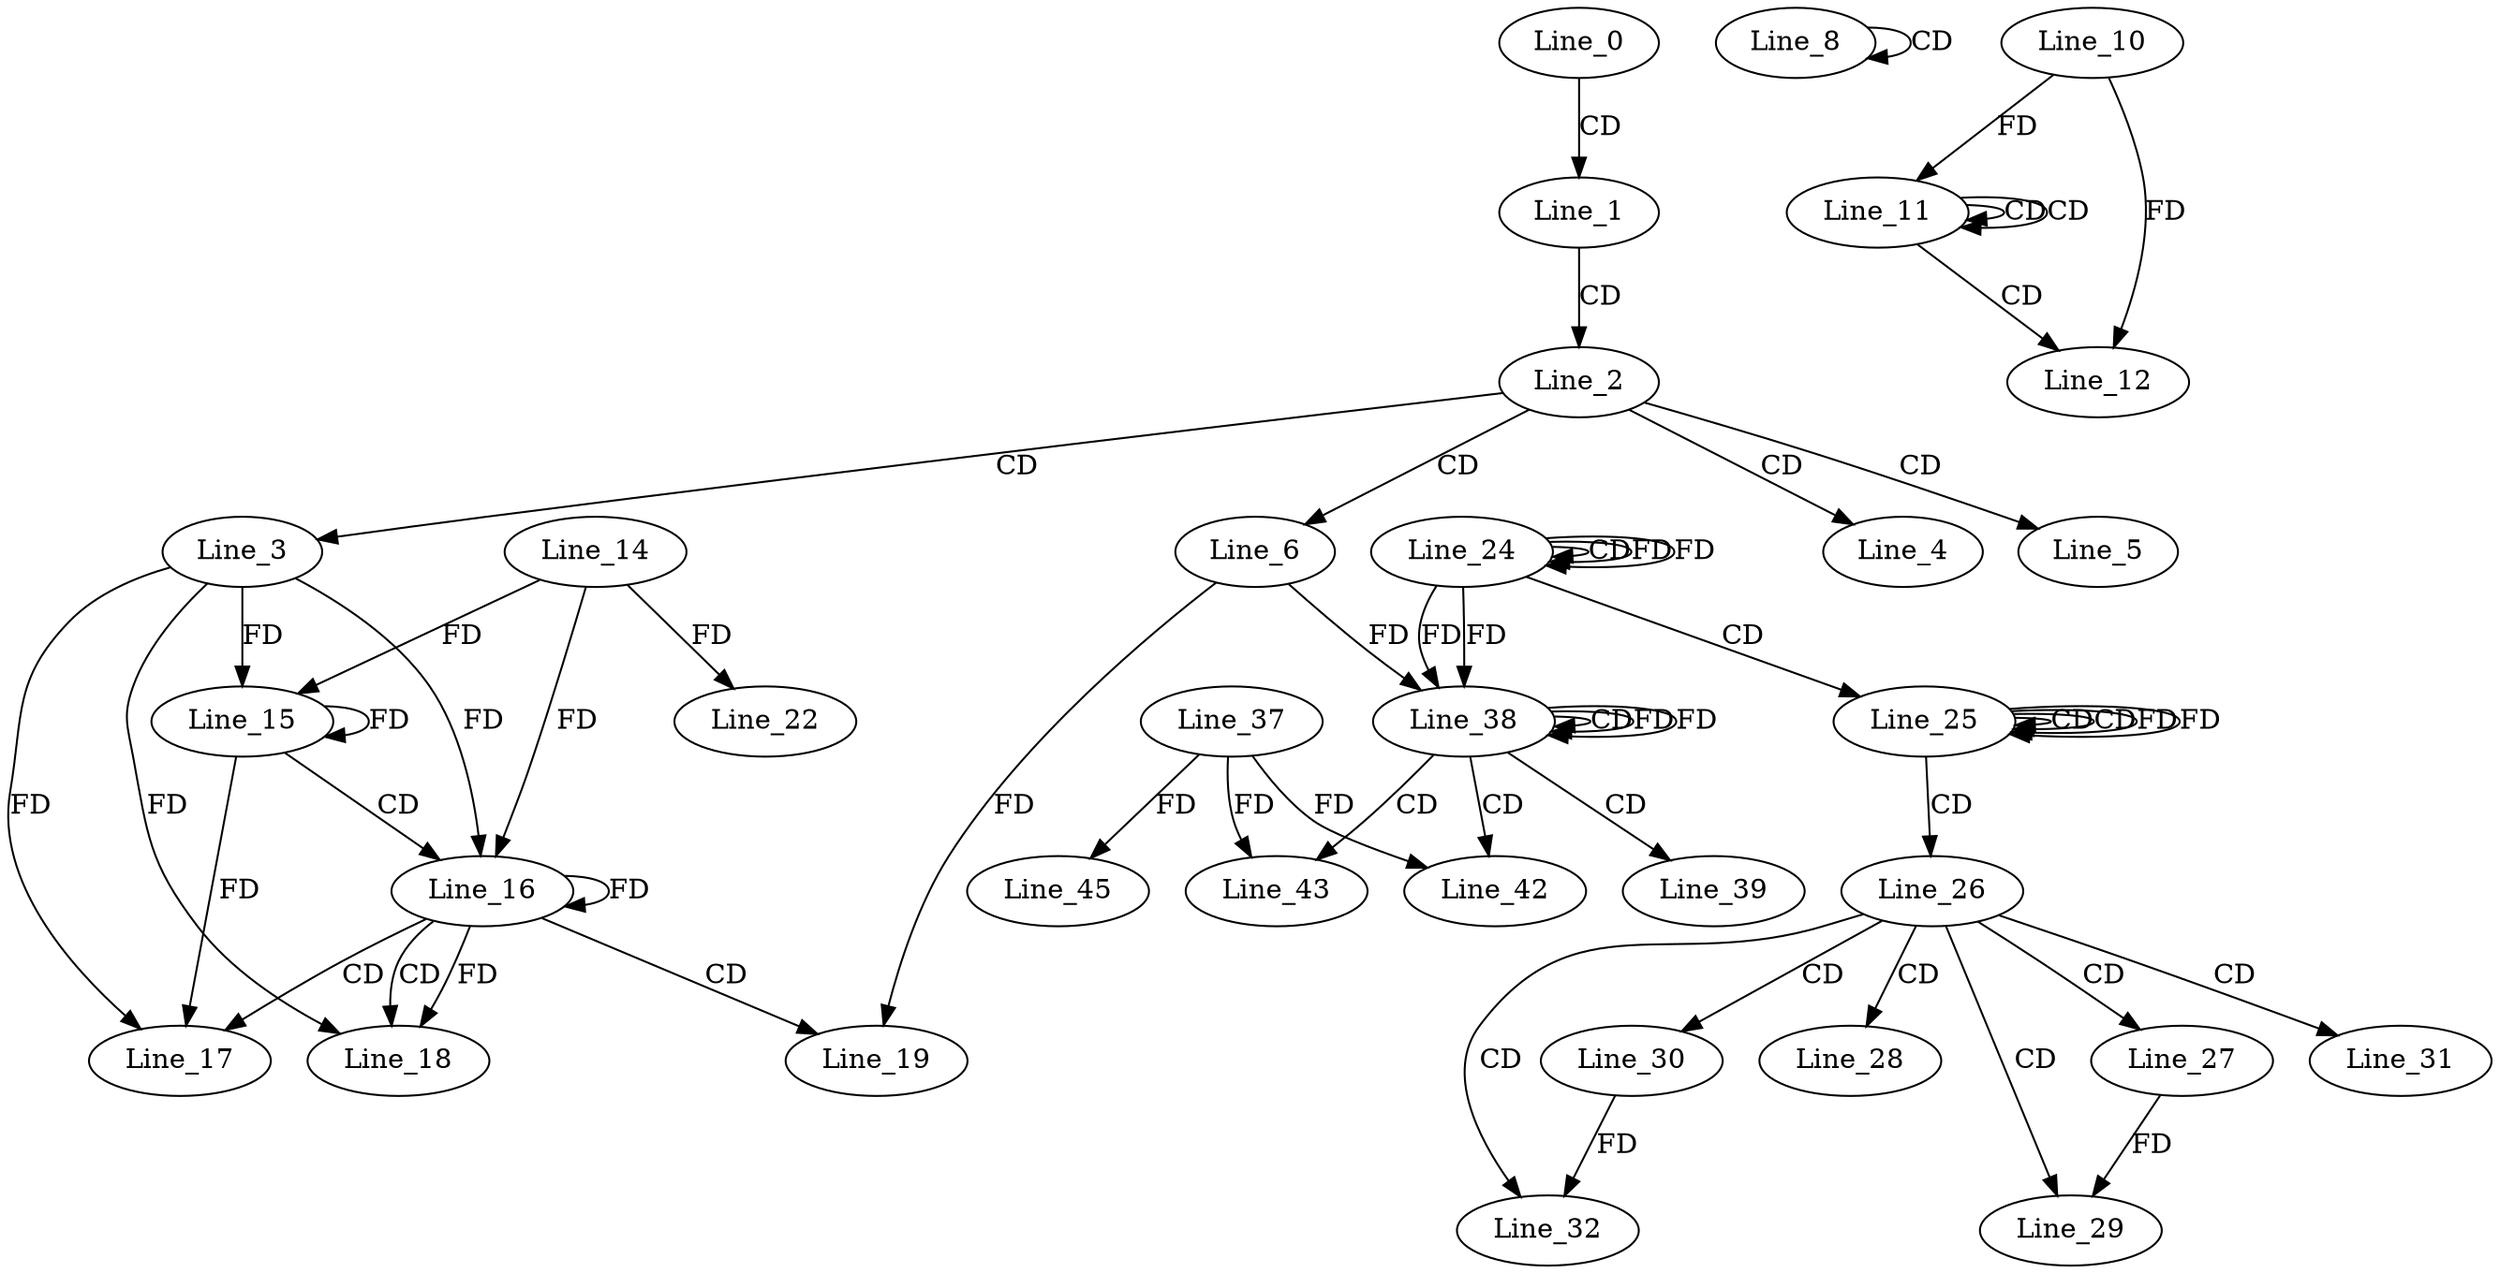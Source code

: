 digraph G {
  Line_0;
  Line_1;
  Line_2;
  Line_3;
  Line_4;
  Line_5;
  Line_6;
  Line_8;
  Line_8;
  Line_11;
  Line_11;
  Line_11;
  Line_10;
  Line_12;
  Line_15;
  Line_15;
  Line_14;
  Line_15;
  Line_16;
  Line_16;
  Line_16;
  Line_17;
  Line_18;
  Line_19;
  Line_22;
  Line_24;
  Line_24;
  Line_24;
  Line_25;
  Line_25;
  Line_25;
  Line_26;
  Line_27;
  Line_28;
  Line_29;
  Line_30;
  Line_31;
  Line_32;
  Line_38;
  Line_38;
  Line_38;
  Line_39;
  Line_42;
  Line_37;
  Line_43;
  Line_45;
  Line_0 -> Line_1 [ label="CD" ];
  Line_1 -> Line_2 [ label="CD" ];
  Line_2 -> Line_3 [ label="CD" ];
  Line_2 -> Line_4 [ label="CD" ];
  Line_2 -> Line_5 [ label="CD" ];
  Line_2 -> Line_6 [ label="CD" ];
  Line_8 -> Line_8 [ label="CD" ];
  Line_11 -> Line_11 [ label="CD" ];
  Line_11 -> Line_11 [ label="CD" ];
  Line_10 -> Line_11 [ label="FD" ];
  Line_11 -> Line_12 [ label="CD" ];
  Line_10 -> Line_12 [ label="FD" ];
  Line_15 -> Line_15 [ label="FD" ];
  Line_3 -> Line_15 [ label="FD" ];
  Line_14 -> Line_15 [ label="FD" ];
  Line_15 -> Line_16 [ label="CD" ];
  Line_16 -> Line_16 [ label="FD" ];
  Line_3 -> Line_16 [ label="FD" ];
  Line_14 -> Line_16 [ label="FD" ];
  Line_16 -> Line_17 [ label="CD" ];
  Line_15 -> Line_17 [ label="FD" ];
  Line_3 -> Line_17 [ label="FD" ];
  Line_16 -> Line_18 [ label="CD" ];
  Line_16 -> Line_18 [ label="FD" ];
  Line_3 -> Line_18 [ label="FD" ];
  Line_16 -> Line_19 [ label="CD" ];
  Line_6 -> Line_19 [ label="FD" ];
  Line_14 -> Line_22 [ label="FD" ];
  Line_24 -> Line_24 [ label="CD" ];
  Line_24 -> Line_24 [ label="FD" ];
  Line_24 -> Line_25 [ label="CD" ];
  Line_25 -> Line_25 [ label="CD" ];
  Line_25 -> Line_25 [ label="CD" ];
  Line_25 -> Line_25 [ label="FD" ];
  Line_25 -> Line_26 [ label="CD" ];
  Line_26 -> Line_27 [ label="CD" ];
  Line_26 -> Line_28 [ label="CD" ];
  Line_26 -> Line_29 [ label="CD" ];
  Line_27 -> Line_29 [ label="FD" ];
  Line_26 -> Line_30 [ label="CD" ];
  Line_26 -> Line_31 [ label="CD" ];
  Line_26 -> Line_32 [ label="CD" ];
  Line_30 -> Line_32 [ label="FD" ];
  Line_24 -> Line_38 [ label="FD" ];
  Line_6 -> Line_38 [ label="FD" ];
  Line_38 -> Line_38 [ label="CD" ];
  Line_38 -> Line_38 [ label="FD" ];
  Line_24 -> Line_38 [ label="FD" ];
  Line_38 -> Line_39 [ label="CD" ];
  Line_38 -> Line_42 [ label="CD" ];
  Line_37 -> Line_42 [ label="FD" ];
  Line_38 -> Line_43 [ label="CD" ];
  Line_37 -> Line_43 [ label="FD" ];
  Line_37 -> Line_45 [ label="FD" ];
  Line_24 -> Line_24 [ label="FD" ];
  Line_25 -> Line_25 [ label="FD" ];
  Line_38 -> Line_38 [ label="FD" ];
}
